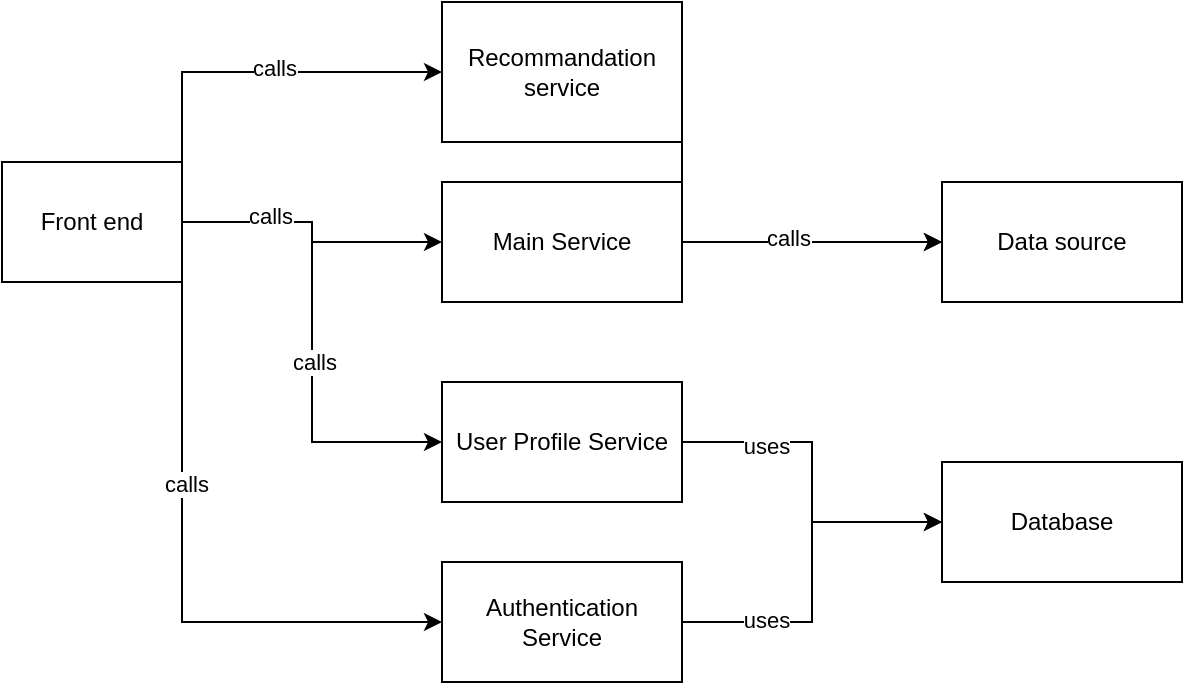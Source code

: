 <mxfile version="15.7.0" type="device"><diagram id="XUgnBCmEznqXAnMKqu_n" name="Page-1"><mxGraphModel dx="981" dy="486" grid="1" gridSize="10" guides="1" tooltips="1" connect="1" arrows="1" fold="1" page="1" pageScale="1" pageWidth="827" pageHeight="1169" math="0" shadow="0"><root><mxCell id="0"/><mxCell id="1" parent="0"/><mxCell id="rXLINp4lD7tlDy_EZUld-3" style="edgeStyle=orthogonalEdgeStyle;rounded=0;orthogonalLoop=1;jettySize=auto;html=1;exitX=1;exitY=0;exitDx=0;exitDy=0;entryX=0;entryY=0.5;entryDx=0;entryDy=0;" parent="1" source="rXLINp4lD7tlDy_EZUld-1" target="rXLINp4lD7tlDy_EZUld-2" edge="1"><mxGeometry relative="1" as="geometry"/></mxCell><mxCell id="rXLINp4lD7tlDy_EZUld-12" value="calls" style="edgeLabel;html=1;align=center;verticalAlign=middle;resizable=0;points=[];" parent="rXLINp4lD7tlDy_EZUld-3" vertex="1" connectable="0"><mxGeometry x="0.04" y="2" relative="1" as="geometry"><mxPoint as="offset"/></mxGeometry></mxCell><mxCell id="rXLINp4lD7tlDy_EZUld-5" style="edgeStyle=orthogonalEdgeStyle;rounded=0;orthogonalLoop=1;jettySize=auto;html=1;entryX=0;entryY=0.5;entryDx=0;entryDy=0;" parent="1" source="rXLINp4lD7tlDy_EZUld-1" target="rXLINp4lD7tlDy_EZUld-4" edge="1"><mxGeometry relative="1" as="geometry"/></mxCell><mxCell id="rXLINp4lD7tlDy_EZUld-7" style="edgeStyle=orthogonalEdgeStyle;rounded=0;orthogonalLoop=1;jettySize=auto;html=1;entryX=0;entryY=0.5;entryDx=0;entryDy=0;" parent="1" source="rXLINp4lD7tlDy_EZUld-1" target="rXLINp4lD7tlDy_EZUld-6" edge="1"><mxGeometry relative="1" as="geometry"/></mxCell><mxCell id="rXLINp4lD7tlDy_EZUld-13" value="calls" style="edgeLabel;html=1;align=center;verticalAlign=middle;resizable=0;points=[];" parent="rXLINp4lD7tlDy_EZUld-7" vertex="1" connectable="0"><mxGeometry x="-0.633" y="3" relative="1" as="geometry"><mxPoint as="offset"/></mxGeometry></mxCell><mxCell id="rXLINp4lD7tlDy_EZUld-14" value="calls" style="edgeLabel;html=1;align=center;verticalAlign=middle;resizable=0;points=[];" parent="rXLINp4lD7tlDy_EZUld-7" vertex="1" connectable="0"><mxGeometry x="0.125" y="1" relative="1" as="geometry"><mxPoint as="offset"/></mxGeometry></mxCell><mxCell id="phHIBCT_RNCrJ1RfoO5Z-2" style="edgeStyle=orthogonalEdgeStyle;rounded=0;orthogonalLoop=1;jettySize=auto;html=1;exitX=1;exitY=1;exitDx=0;exitDy=0;entryX=0;entryY=0.5;entryDx=0;entryDy=0;" edge="1" parent="1" source="rXLINp4lD7tlDy_EZUld-1" target="phHIBCT_RNCrJ1RfoO5Z-1"><mxGeometry relative="1" as="geometry"/></mxCell><mxCell id="phHIBCT_RNCrJ1RfoO5Z-3" value="calls" style="edgeLabel;html=1;align=center;verticalAlign=middle;resizable=0;points=[];" vertex="1" connectable="0" parent="phHIBCT_RNCrJ1RfoO5Z-2"><mxGeometry x="-0.327" y="2" relative="1" as="geometry"><mxPoint as="offset"/></mxGeometry></mxCell><mxCell id="rXLINp4lD7tlDy_EZUld-1" value="Front end" style="rounded=0;whiteSpace=wrap;html=1;" parent="1" vertex="1"><mxGeometry x="90" y="160" width="90" height="60" as="geometry"/></mxCell><mxCell id="rXLINp4lD7tlDy_EZUld-9" style="edgeStyle=orthogonalEdgeStyle;rounded=0;orthogonalLoop=1;jettySize=auto;html=1;exitX=1;exitY=1;exitDx=0;exitDy=0;entryX=0;entryY=0.5;entryDx=0;entryDy=0;" parent="1" source="rXLINp4lD7tlDy_EZUld-2" target="rXLINp4lD7tlDy_EZUld-8" edge="1"><mxGeometry relative="1" as="geometry"/></mxCell><mxCell id="rXLINp4lD7tlDy_EZUld-2" value="Recommandation service" style="rounded=0;whiteSpace=wrap;html=1;" parent="1" vertex="1"><mxGeometry x="310" y="80" width="120" height="70" as="geometry"/></mxCell><mxCell id="rXLINp4lD7tlDy_EZUld-10" style="edgeStyle=orthogonalEdgeStyle;rounded=0;orthogonalLoop=1;jettySize=auto;html=1;entryX=0;entryY=0.5;entryDx=0;entryDy=0;" parent="1" source="rXLINp4lD7tlDy_EZUld-4" target="rXLINp4lD7tlDy_EZUld-8" edge="1"><mxGeometry relative="1" as="geometry"/></mxCell><mxCell id="rXLINp4lD7tlDy_EZUld-15" value="calls" style="edgeLabel;html=1;align=center;verticalAlign=middle;resizable=0;points=[];" parent="rXLINp4lD7tlDy_EZUld-10" vertex="1" connectable="0"><mxGeometry x="-0.182" y="2" relative="1" as="geometry"><mxPoint as="offset"/></mxGeometry></mxCell><mxCell id="rXLINp4lD7tlDy_EZUld-4" value="Main Service" style="rounded=0;whiteSpace=wrap;html=1;" parent="1" vertex="1"><mxGeometry x="310" y="170" width="120" height="60" as="geometry"/></mxCell><mxCell id="phHIBCT_RNCrJ1RfoO5Z-5" style="edgeStyle=orthogonalEdgeStyle;rounded=0;orthogonalLoop=1;jettySize=auto;html=1;exitX=1;exitY=0.5;exitDx=0;exitDy=0;entryX=0;entryY=0.5;entryDx=0;entryDy=0;" edge="1" parent="1" source="rXLINp4lD7tlDy_EZUld-6" target="phHIBCT_RNCrJ1RfoO5Z-4"><mxGeometry relative="1" as="geometry"/></mxCell><mxCell id="phHIBCT_RNCrJ1RfoO5Z-7" value="uses" style="edgeLabel;html=1;align=center;verticalAlign=middle;resizable=0;points=[];" vertex="1" connectable="0" parent="phHIBCT_RNCrJ1RfoO5Z-5"><mxGeometry x="-0.513" y="-2" relative="1" as="geometry"><mxPoint as="offset"/></mxGeometry></mxCell><mxCell id="rXLINp4lD7tlDy_EZUld-6" value="User Profile Service" style="rounded=0;whiteSpace=wrap;html=1;" parent="1" vertex="1"><mxGeometry x="310" y="270" width="120" height="60" as="geometry"/></mxCell><mxCell id="rXLINp4lD7tlDy_EZUld-8" value="Data source" style="rounded=0;whiteSpace=wrap;html=1;" parent="1" vertex="1"><mxGeometry x="560" y="170" width="120" height="60" as="geometry"/></mxCell><mxCell id="phHIBCT_RNCrJ1RfoO5Z-6" style="edgeStyle=orthogonalEdgeStyle;rounded=0;orthogonalLoop=1;jettySize=auto;html=1;exitX=1;exitY=0.5;exitDx=0;exitDy=0;entryX=0;entryY=0.5;entryDx=0;entryDy=0;" edge="1" parent="1" source="phHIBCT_RNCrJ1RfoO5Z-1" target="phHIBCT_RNCrJ1RfoO5Z-4"><mxGeometry relative="1" as="geometry"/></mxCell><mxCell id="phHIBCT_RNCrJ1RfoO5Z-8" value="uses" style="edgeLabel;html=1;align=center;verticalAlign=middle;resizable=0;points=[];" vertex="1" connectable="0" parent="phHIBCT_RNCrJ1RfoO5Z-6"><mxGeometry x="-0.532" y="1" relative="1" as="geometry"><mxPoint as="offset"/></mxGeometry></mxCell><mxCell id="phHIBCT_RNCrJ1RfoO5Z-1" value="Authentication Service" style="rounded=0;whiteSpace=wrap;html=1;" vertex="1" parent="1"><mxGeometry x="310" y="360" width="120" height="60" as="geometry"/></mxCell><mxCell id="phHIBCT_RNCrJ1RfoO5Z-4" value="Database" style="rounded=0;whiteSpace=wrap;html=1;" vertex="1" parent="1"><mxGeometry x="560" y="310" width="120" height="60" as="geometry"/></mxCell></root></mxGraphModel></diagram></mxfile>